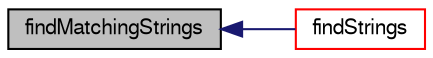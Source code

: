 digraph "findMatchingStrings"
{
  bgcolor="transparent";
  edge [fontname="FreeSans",fontsize="10",labelfontname="FreeSans",labelfontsize="10"];
  node [fontname="FreeSans",fontsize="10",shape=record];
  rankdir="LR";
  Node125618 [label="findMatchingStrings",height=0.2,width=0.4,color="black", fillcolor="grey75", style="filled", fontcolor="black"];
  Node125618 -> Node125619 [dir="back",color="midnightblue",fontsize="10",style="solid",fontname="FreeSans"];
  Node125619 [label="findStrings",height=0.2,width=0.4,color="red",URL="$a21124.html#a24d78dbd0055269ca2a05f27a1edebff",tooltip="Return true if string matches one of the regular expressions. "];
}

